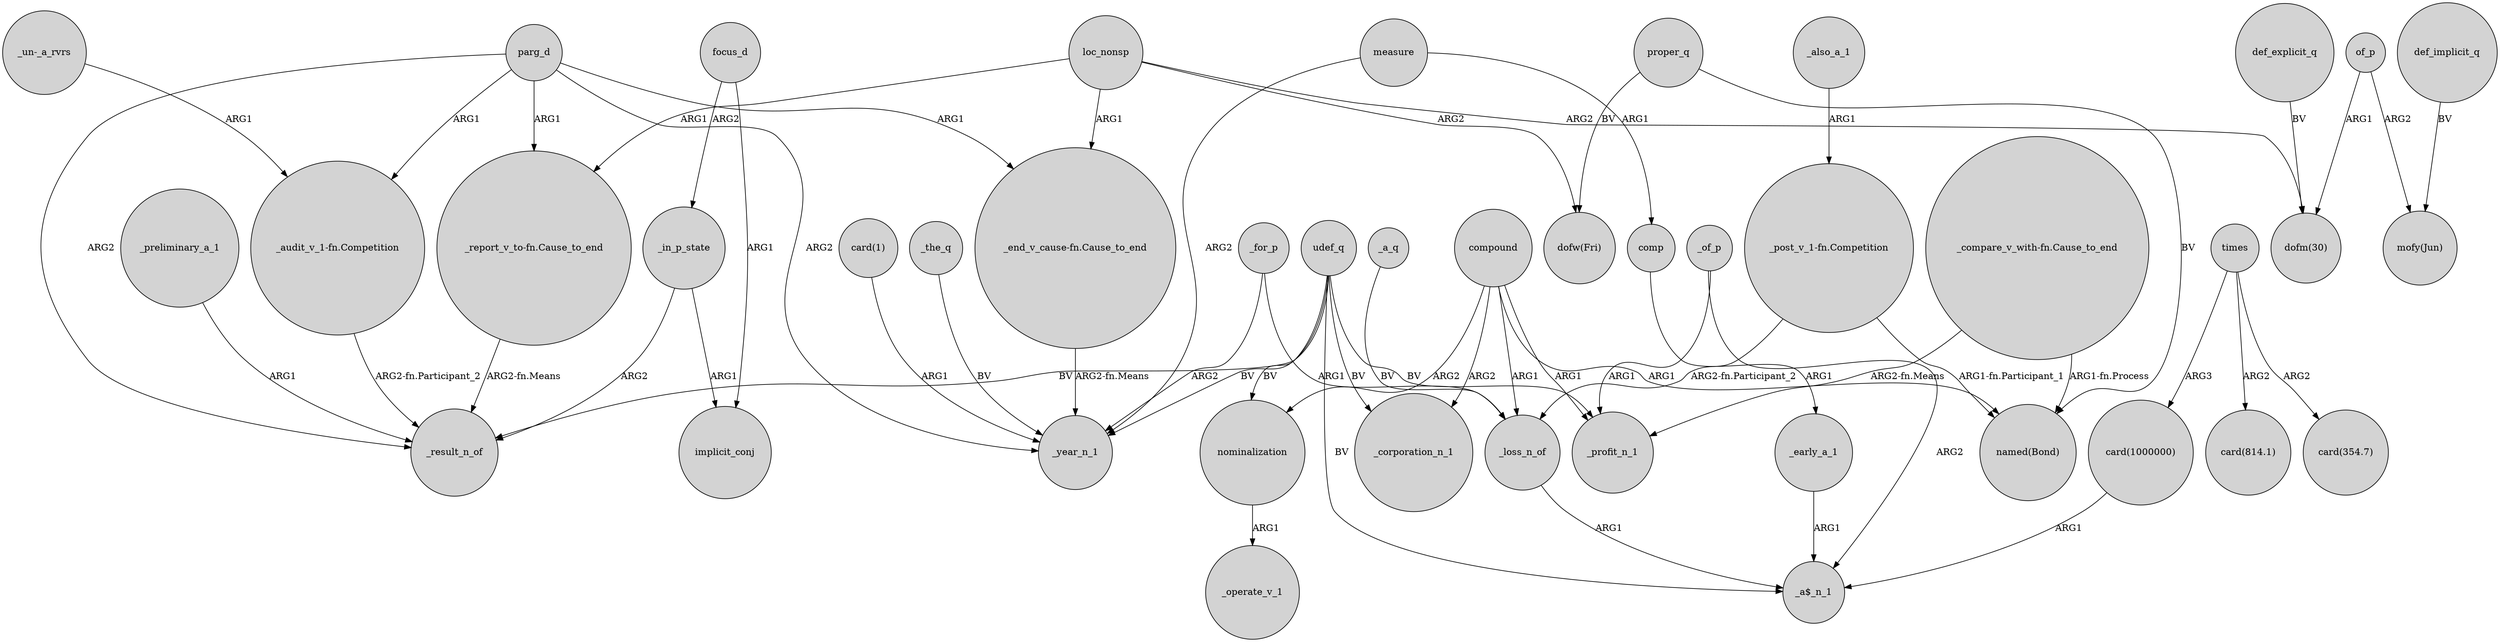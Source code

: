 digraph {
	node [shape=circle style=filled]
	parg_d -> "_end_v_cause-fn.Cause_to_end" [label=ARG1]
	parg_d -> "_audit_v_1-fn.Competition" [label=ARG1]
	_a_q -> _loss_n_of [label=BV]
	focus_d -> _in_p_state [label=ARG2]
	"_un-_a_rvrs" -> "_audit_v_1-fn.Competition" [label=ARG1]
	_in_p_state -> implicit_conj [label=ARG1]
	proper_q -> "dofw(Fri)" [label=BV]
	parg_d -> _result_n_of [label=ARG2]
	"_report_v_to-fn.Cause_to_end" -> _result_n_of [label="ARG2-fn.Means"]
	"card(1)" -> _year_n_1 [label=ARG1]
	loc_nonsp -> "dofw(Fri)" [label=ARG2]
	_also_a_1 -> "_post_v_1-fn.Competition" [label=ARG1]
	"_compare_v_with-fn.Cause_to_end" -> "named(Bond)" [label="ARG1-fn.Process"]
	udef_q -> nominalization [label=BV]
	nominalization -> _operate_v_1 [label=ARG1]
	"_end_v_cause-fn.Cause_to_end" -> _year_n_1 [label="ARG2-fn.Means"]
	times -> "card(1000000)" [label=ARG3]
	udef_q -> _profit_n_1 [label=BV]
	comp -> _early_a_1 [label=ARG1]
	"_audit_v_1-fn.Competition" -> _result_n_of [label="ARG2-fn.Participant_2"]
	"_post_v_1-fn.Competition" -> _loss_n_of [label="ARG2-fn.Participant_2"]
	times -> "card(814.1)" [label=ARG2]
	def_explicit_q -> "dofm(30)" [label=BV]
	def_implicit_q -> "mofy(Jun)" [label=BV]
	compound -> nominalization [label=ARG2]
	_in_p_state -> _result_n_of [label=ARG2]
	measure -> _year_n_1 [label=ARG2]
	_of_p -> "_a$_n_1" [label=ARG2]
	compound -> _loss_n_of [label=ARG1]
	proper_q -> "named(Bond)" [label=BV]
	_for_p -> _loss_n_of [label=ARG1]
	_the_q -> _year_n_1 [label=BV]
	_loss_n_of -> "_a$_n_1" [label=ARG1]
	_of_p -> _profit_n_1 [label=ARG1]
	"card(1000000)" -> "_a$_n_1" [label=ARG1]
	compound -> _profit_n_1 [label=ARG1]
	_early_a_1 -> "_a$_n_1" [label=ARG1]
	focus_d -> implicit_conj [label=ARG1]
	loc_nonsp -> "_end_v_cause-fn.Cause_to_end" [label=ARG1]
	_preliminary_a_1 -> _result_n_of [label=ARG1]
	measure -> comp [label=ARG1]
	compound -> "named(Bond)" [label=ARG1]
	compound -> _corporation_n_1 [label=ARG2]
	udef_q -> _corporation_n_1 [label=BV]
	"_post_v_1-fn.Competition" -> "named(Bond)" [label="ARG1-fn.Participant_1"]
	udef_q -> _year_n_1 [label=BV]
	parg_d -> _year_n_1 [label=ARG2]
	times -> "card(354.7)" [label=ARG2]
	_for_p -> _year_n_1 [label=ARG2]
	of_p -> "dofm(30)" [label=ARG1]
	parg_d -> "_report_v_to-fn.Cause_to_end" [label=ARG1]
	of_p -> "mofy(Jun)" [label=ARG2]
	udef_q -> _result_n_of [label=BV]
	loc_nonsp -> "dofm(30)" [label=ARG2]
	"_compare_v_with-fn.Cause_to_end" -> _profit_n_1 [label="ARG2-fn.Means"]
	loc_nonsp -> "_report_v_to-fn.Cause_to_end" [label=ARG1]
	udef_q -> "_a$_n_1" [label=BV]
}
